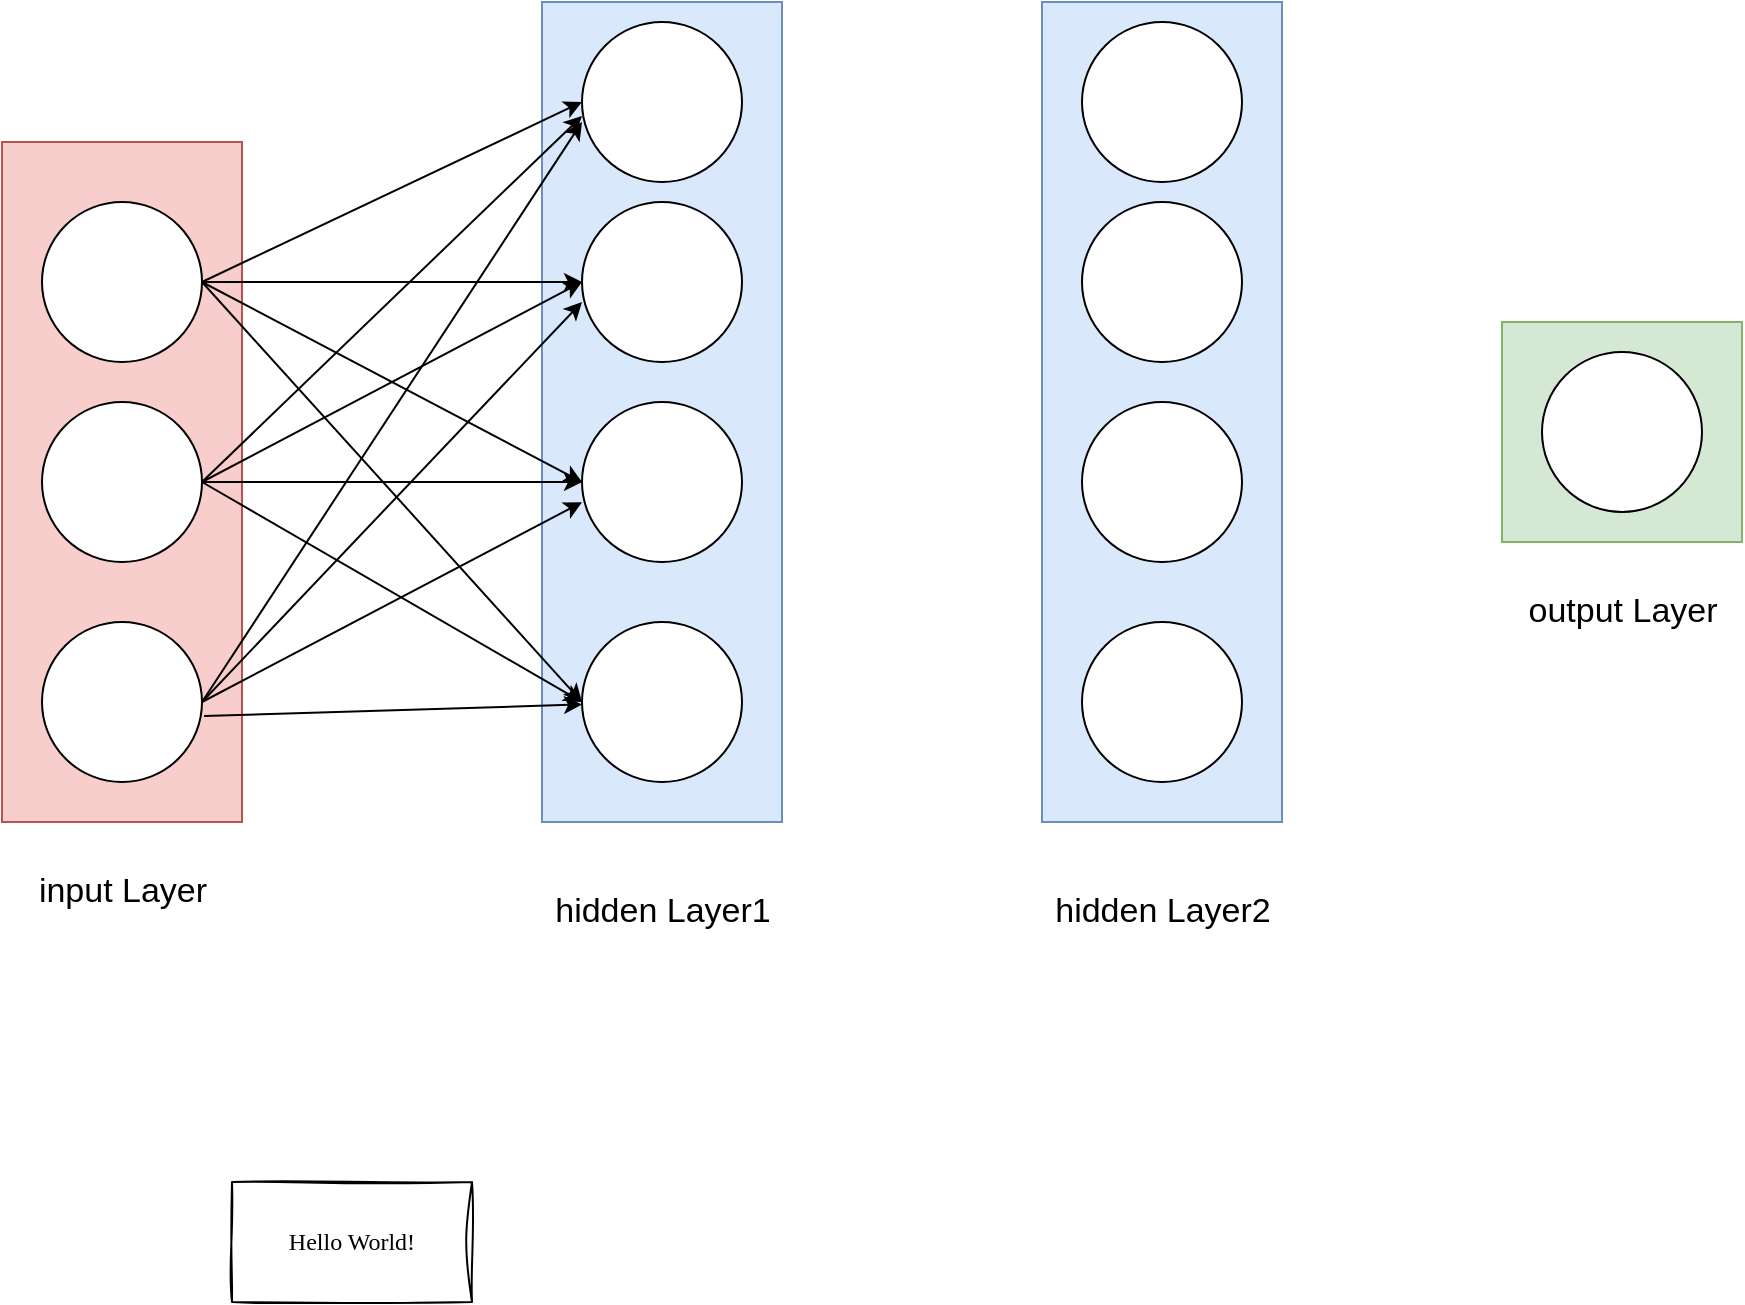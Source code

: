 <mxfile version="20.7.3" type="github">
  <diagram id="QSiF4qfuh3ATqGEt3pHp" name="第 1 页">
    <mxGraphModel dx="1434" dy="834" grid="1" gridSize="10" guides="1" tooltips="1" connect="1" arrows="1" fold="1" page="1" pageScale="1" pageWidth="1169" pageHeight="1654" math="0" shadow="0">
      <root>
        <mxCell id="0" />
        <mxCell id="1" parent="0" />
        <mxCell id="fMx2DFh2Qq5jgs3Nn9yW-1" value="" style="rounded=0;whiteSpace=wrap;html=1;fillColor=#f8cecc;strokeColor=#b85450;" parent="1" vertex="1">
          <mxGeometry x="120" y="180" width="120" height="340" as="geometry" />
        </mxCell>
        <mxCell id="fMx2DFh2Qq5jgs3Nn9yW-2" value="" style="ellipse;whiteSpace=wrap;html=1;aspect=fixed;" parent="1" vertex="1">
          <mxGeometry x="140" y="210" width="80" height="80" as="geometry" />
        </mxCell>
        <mxCell id="fMx2DFh2Qq5jgs3Nn9yW-3" value="" style="ellipse;whiteSpace=wrap;html=1;aspect=fixed;" parent="1" vertex="1">
          <mxGeometry x="140" y="310" width="80" height="80" as="geometry" />
        </mxCell>
        <mxCell id="fMx2DFh2Qq5jgs3Nn9yW-4" value="" style="ellipse;whiteSpace=wrap;html=1;aspect=fixed;" parent="1" vertex="1">
          <mxGeometry x="140" y="420" width="80" height="80" as="geometry" />
        </mxCell>
        <mxCell id="fMx2DFh2Qq5jgs3Nn9yW-12" value="" style="rounded=0;whiteSpace=wrap;html=1;fillColor=#dae8fc;strokeColor=#6c8ebf;" parent="1" vertex="1">
          <mxGeometry x="390" y="110" width="120" height="410" as="geometry" />
        </mxCell>
        <mxCell id="fMx2DFh2Qq5jgs3Nn9yW-13" value="" style="ellipse;whiteSpace=wrap;html=1;aspect=fixed;" parent="1" vertex="1">
          <mxGeometry x="410" y="210" width="80" height="80" as="geometry" />
        </mxCell>
        <mxCell id="fMx2DFh2Qq5jgs3Nn9yW-14" value="" style="ellipse;whiteSpace=wrap;html=1;aspect=fixed;" parent="1" vertex="1">
          <mxGeometry x="410" y="310" width="80" height="80" as="geometry" />
        </mxCell>
        <mxCell id="fMx2DFh2Qq5jgs3Nn9yW-15" value="" style="ellipse;whiteSpace=wrap;html=1;aspect=fixed;" parent="1" vertex="1">
          <mxGeometry x="410" y="420" width="80" height="80" as="geometry" />
        </mxCell>
        <mxCell id="fMx2DFh2Qq5jgs3Nn9yW-16" value="" style="ellipse;whiteSpace=wrap;html=1;aspect=fixed;" parent="1" vertex="1">
          <mxGeometry x="410" y="120" width="80" height="80" as="geometry" />
        </mxCell>
        <mxCell id="fMx2DFh2Qq5jgs3Nn9yW-17" value="" style="rounded=0;whiteSpace=wrap;html=1;fillColor=#dae8fc;strokeColor=#6c8ebf;" parent="1" vertex="1">
          <mxGeometry x="640" y="110" width="120" height="410" as="geometry" />
        </mxCell>
        <mxCell id="fMx2DFh2Qq5jgs3Nn9yW-18" value="" style="ellipse;whiteSpace=wrap;html=1;aspect=fixed;" parent="1" vertex="1">
          <mxGeometry x="660" y="210" width="80" height="80" as="geometry" />
        </mxCell>
        <mxCell id="fMx2DFh2Qq5jgs3Nn9yW-19" value="" style="ellipse;whiteSpace=wrap;html=1;aspect=fixed;" parent="1" vertex="1">
          <mxGeometry x="660" y="310" width="80" height="80" as="geometry" />
        </mxCell>
        <mxCell id="fMx2DFh2Qq5jgs3Nn9yW-20" value="" style="ellipse;whiteSpace=wrap;html=1;aspect=fixed;" parent="1" vertex="1">
          <mxGeometry x="660" y="420" width="80" height="80" as="geometry" />
        </mxCell>
        <mxCell id="fMx2DFh2Qq5jgs3Nn9yW-21" value="" style="ellipse;whiteSpace=wrap;html=1;aspect=fixed;" parent="1" vertex="1">
          <mxGeometry x="660" y="120" width="80" height="80" as="geometry" />
        </mxCell>
        <mxCell id="fMx2DFh2Qq5jgs3Nn9yW-22" value="" style="rounded=0;whiteSpace=wrap;html=1;fillColor=#d5e8d4;strokeColor=#82b366;" parent="1" vertex="1">
          <mxGeometry x="870" y="270" width="120" height="110" as="geometry" />
        </mxCell>
        <mxCell id="fMx2DFh2Qq5jgs3Nn9yW-23" value="" style="ellipse;whiteSpace=wrap;html=1;aspect=fixed;" parent="1" vertex="1">
          <mxGeometry x="890" y="285" width="80" height="80" as="geometry" />
        </mxCell>
        <mxCell id="fMx2DFh2Qq5jgs3Nn9yW-24" value="input Layer" style="text;html=1;resizable=0;autosize=1;align=center;verticalAlign=middle;points=[];fillColor=none;strokeColor=none;rounded=0;fontSize=17;" parent="1" vertex="1">
          <mxGeometry x="125" y="540" width="110" height="30" as="geometry" />
        </mxCell>
        <mxCell id="fMx2DFh2Qq5jgs3Nn9yW-25" value="hidden Layer1" style="text;html=1;resizable=0;autosize=1;align=center;verticalAlign=middle;points=[];fillColor=none;strokeColor=none;rounded=0;fontSize=17;" parent="1" vertex="1">
          <mxGeometry x="385" y="550" width="130" height="30" as="geometry" />
        </mxCell>
        <mxCell id="fMx2DFh2Qq5jgs3Nn9yW-26" value="hidden Layer2" style="text;html=1;resizable=0;autosize=1;align=center;verticalAlign=middle;points=[];fillColor=none;strokeColor=none;rounded=0;fontSize=17;" parent="1" vertex="1">
          <mxGeometry x="635" y="550" width="130" height="30" as="geometry" />
        </mxCell>
        <mxCell id="fMx2DFh2Qq5jgs3Nn9yW-27" value="output Layer&lt;br&gt;" style="text;html=1;resizable=0;autosize=1;align=center;verticalAlign=middle;points=[];fillColor=none;strokeColor=none;rounded=0;fontSize=17;" parent="1" vertex="1">
          <mxGeometry x="870" y="400" width="120" height="30" as="geometry" />
        </mxCell>
        <mxCell id="fMx2DFh2Qq5jgs3Nn9yW-31" value="" style="endArrow=classic;html=1;rounded=0;fontSize=17;exitX=1;exitY=0.5;exitDx=0;exitDy=0;entryX=0;entryY=0.5;entryDx=0;entryDy=0;" parent="1" source="fMx2DFh2Qq5jgs3Nn9yW-2" target="fMx2DFh2Qq5jgs3Nn9yW-16" edge="1">
          <mxGeometry width="50" height="50" relative="1" as="geometry">
            <mxPoint x="250" y="260" as="sourcePoint" />
            <mxPoint x="300" y="210" as="targetPoint" />
          </mxGeometry>
        </mxCell>
        <mxCell id="fMx2DFh2Qq5jgs3Nn9yW-32" value="" style="endArrow=classic;html=1;rounded=0;fontSize=17;exitX=1;exitY=0.5;exitDx=0;exitDy=0;entryX=0;entryY=0.5;entryDx=0;entryDy=0;" parent="1" source="fMx2DFh2Qq5jgs3Nn9yW-2" target="fMx2DFh2Qq5jgs3Nn9yW-13" edge="1">
          <mxGeometry width="50" height="50" relative="1" as="geometry">
            <mxPoint x="230" y="260" as="sourcePoint" />
            <mxPoint x="420" y="170" as="targetPoint" />
          </mxGeometry>
        </mxCell>
        <mxCell id="fMx2DFh2Qq5jgs3Nn9yW-33" value="" style="endArrow=classic;html=1;rounded=0;fontSize=17;entryX=0;entryY=0.5;entryDx=0;entryDy=0;" parent="1" target="fMx2DFh2Qq5jgs3Nn9yW-14" edge="1">
          <mxGeometry width="50" height="50" relative="1" as="geometry">
            <mxPoint x="220" y="250" as="sourcePoint" />
            <mxPoint x="430" y="180" as="targetPoint" />
          </mxGeometry>
        </mxCell>
        <mxCell id="fMx2DFh2Qq5jgs3Nn9yW-34" value="" style="endArrow=classic;html=1;rounded=0;fontSize=17;entryX=0;entryY=0.5;entryDx=0;entryDy=0;" parent="1" target="fMx2DFh2Qq5jgs3Nn9yW-15" edge="1">
          <mxGeometry width="50" height="50" relative="1" as="geometry">
            <mxPoint x="220" y="250" as="sourcePoint" />
            <mxPoint x="440" y="190" as="targetPoint" />
          </mxGeometry>
        </mxCell>
        <mxCell id="fMx2DFh2Qq5jgs3Nn9yW-35" value="" style="endArrow=classic;html=1;rounded=0;fontSize=17;exitX=1;exitY=0.5;exitDx=0;exitDy=0;entryX=0;entryY=0.588;entryDx=0;entryDy=0;entryPerimeter=0;" parent="1" source="fMx2DFh2Qq5jgs3Nn9yW-3" target="fMx2DFh2Qq5jgs3Nn9yW-16" edge="1">
          <mxGeometry width="50" height="50" relative="1" as="geometry">
            <mxPoint x="260" y="290" as="sourcePoint" />
            <mxPoint x="450" y="200" as="targetPoint" />
          </mxGeometry>
        </mxCell>
        <mxCell id="fMx2DFh2Qq5jgs3Nn9yW-36" value="" style="endArrow=classic;html=1;rounded=0;fontSize=17;exitX=1;exitY=0.5;exitDx=0;exitDy=0;" parent="1" source="fMx2DFh2Qq5jgs3Nn9yW-3" edge="1">
          <mxGeometry width="50" height="50" relative="1" as="geometry">
            <mxPoint x="270" y="300" as="sourcePoint" />
            <mxPoint x="410" y="250" as="targetPoint" />
          </mxGeometry>
        </mxCell>
        <mxCell id="fMx2DFh2Qq5jgs3Nn9yW-37" value="" style="endArrow=classic;html=1;rounded=0;fontSize=17;entryX=0;entryY=0.5;entryDx=0;entryDy=0;" parent="1" target="fMx2DFh2Qq5jgs3Nn9yW-15" edge="1">
          <mxGeometry width="50" height="50" relative="1" as="geometry">
            <mxPoint x="220" y="350" as="sourcePoint" />
            <mxPoint x="320" y="390" as="targetPoint" />
          </mxGeometry>
        </mxCell>
        <mxCell id="fMx2DFh2Qq5jgs3Nn9yW-38" value="" style="endArrow=classic;html=1;rounded=0;fontSize=17;exitX=1;exitY=0.5;exitDx=0;exitDy=0;entryX=0;entryY=0.5;entryDx=0;entryDy=0;" parent="1" source="fMx2DFh2Qq5jgs3Nn9yW-3" target="fMx2DFh2Qq5jgs3Nn9yW-14" edge="1">
          <mxGeometry width="50" height="50" relative="1" as="geometry">
            <mxPoint x="250" y="400" as="sourcePoint" />
            <mxPoint x="300" y="350" as="targetPoint" />
          </mxGeometry>
        </mxCell>
        <mxCell id="fMx2DFh2Qq5jgs3Nn9yW-39" value="" style="endArrow=classic;html=1;rounded=0;fontSize=17;exitX=1;exitY=0.5;exitDx=0;exitDy=0;" parent="1" source="fMx2DFh2Qq5jgs3Nn9yW-4" edge="1">
          <mxGeometry width="50" height="50" relative="1" as="geometry">
            <mxPoint x="270" y="480" as="sourcePoint" />
            <mxPoint x="410" y="260" as="targetPoint" />
          </mxGeometry>
        </mxCell>
        <mxCell id="fMx2DFh2Qq5jgs3Nn9yW-40" value="" style="endArrow=classic;html=1;rounded=0;fontSize=17;exitX=1;exitY=0.5;exitDx=0;exitDy=0;" parent="1" source="fMx2DFh2Qq5jgs3Nn9yW-4" edge="1">
          <mxGeometry width="50" height="50" relative="1" as="geometry">
            <mxPoint x="260" y="470" as="sourcePoint" />
            <mxPoint x="410" y="170" as="targetPoint" />
          </mxGeometry>
        </mxCell>
        <mxCell id="fMx2DFh2Qq5jgs3Nn9yW-41" value="" style="endArrow=classic;html=1;rounded=0;fontSize=17;exitX=1;exitY=0.5;exitDx=0;exitDy=0;entryX=0.167;entryY=0.61;entryDx=0;entryDy=0;entryPerimeter=0;" parent="1" source="fMx2DFh2Qq5jgs3Nn9yW-4" target="fMx2DFh2Qq5jgs3Nn9yW-12" edge="1">
          <mxGeometry width="50" height="50" relative="1" as="geometry">
            <mxPoint x="220" y="170" as="sourcePoint" />
            <mxPoint x="270" y="120" as="targetPoint" />
          </mxGeometry>
        </mxCell>
        <mxCell id="fMx2DFh2Qq5jgs3Nn9yW-42" value="" style="endArrow=classic;html=1;rounded=0;fontSize=17;exitX=1.013;exitY=0.588;exitDx=0;exitDy=0;exitPerimeter=0;" parent="1" source="fMx2DFh2Qq5jgs3Nn9yW-4" target="fMx2DFh2Qq5jgs3Nn9yW-15" edge="1">
          <mxGeometry width="50" height="50" relative="1" as="geometry">
            <mxPoint x="230" y="180" as="sourcePoint" />
            <mxPoint x="280" y="130" as="targetPoint" />
          </mxGeometry>
        </mxCell>
        <mxCell id="UUypD6RTruIqxPH1p9tB-1" value="Hello World!" style="rounded=0;whiteSpace=wrap;html=1;shadow=0;glass=0;fontFamily=Comic Sans MS;labelBackgroundColor=none;disableMultiStroke=0;disableMultiStrokeFill=0;enumerate=0;treeMoving=0;treeFolding=0;cloneable=1;deletable=0;resizeHeight=0;resizeWidth=0;fixedWidth=0;autosize=1;sketch=1;curveFitting=1;jiggle=2;" vertex="1" parent="1">
          <mxGeometry x="235" y="700" width="120" height="60" as="geometry" />
        </mxCell>
      </root>
    </mxGraphModel>
  </diagram>
</mxfile>
